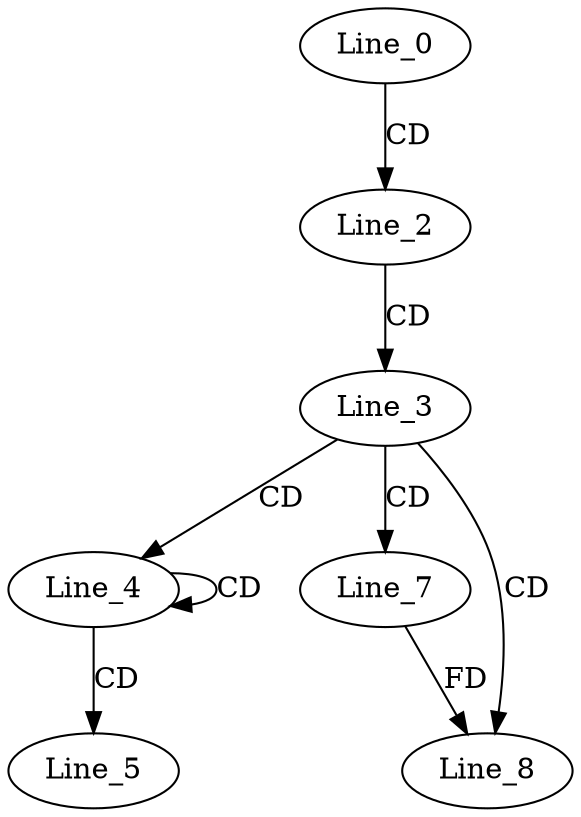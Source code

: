 digraph G {
  Line_0;
  Line_2;
  Line_3;
  Line_4;
  Line_4;
  Line_5;
  Line_7;
  Line_7;
  Line_8;
  Line_0 -> Line_2 [ label="CD" ];
  Line_2 -> Line_3 [ label="CD" ];
  Line_3 -> Line_4 [ label="CD" ];
  Line_4 -> Line_4 [ label="CD" ];
  Line_4 -> Line_5 [ label="CD" ];
  Line_3 -> Line_7 [ label="CD" ];
  Line_3 -> Line_8 [ label="CD" ];
  Line_7 -> Line_8 [ label="FD" ];
}
